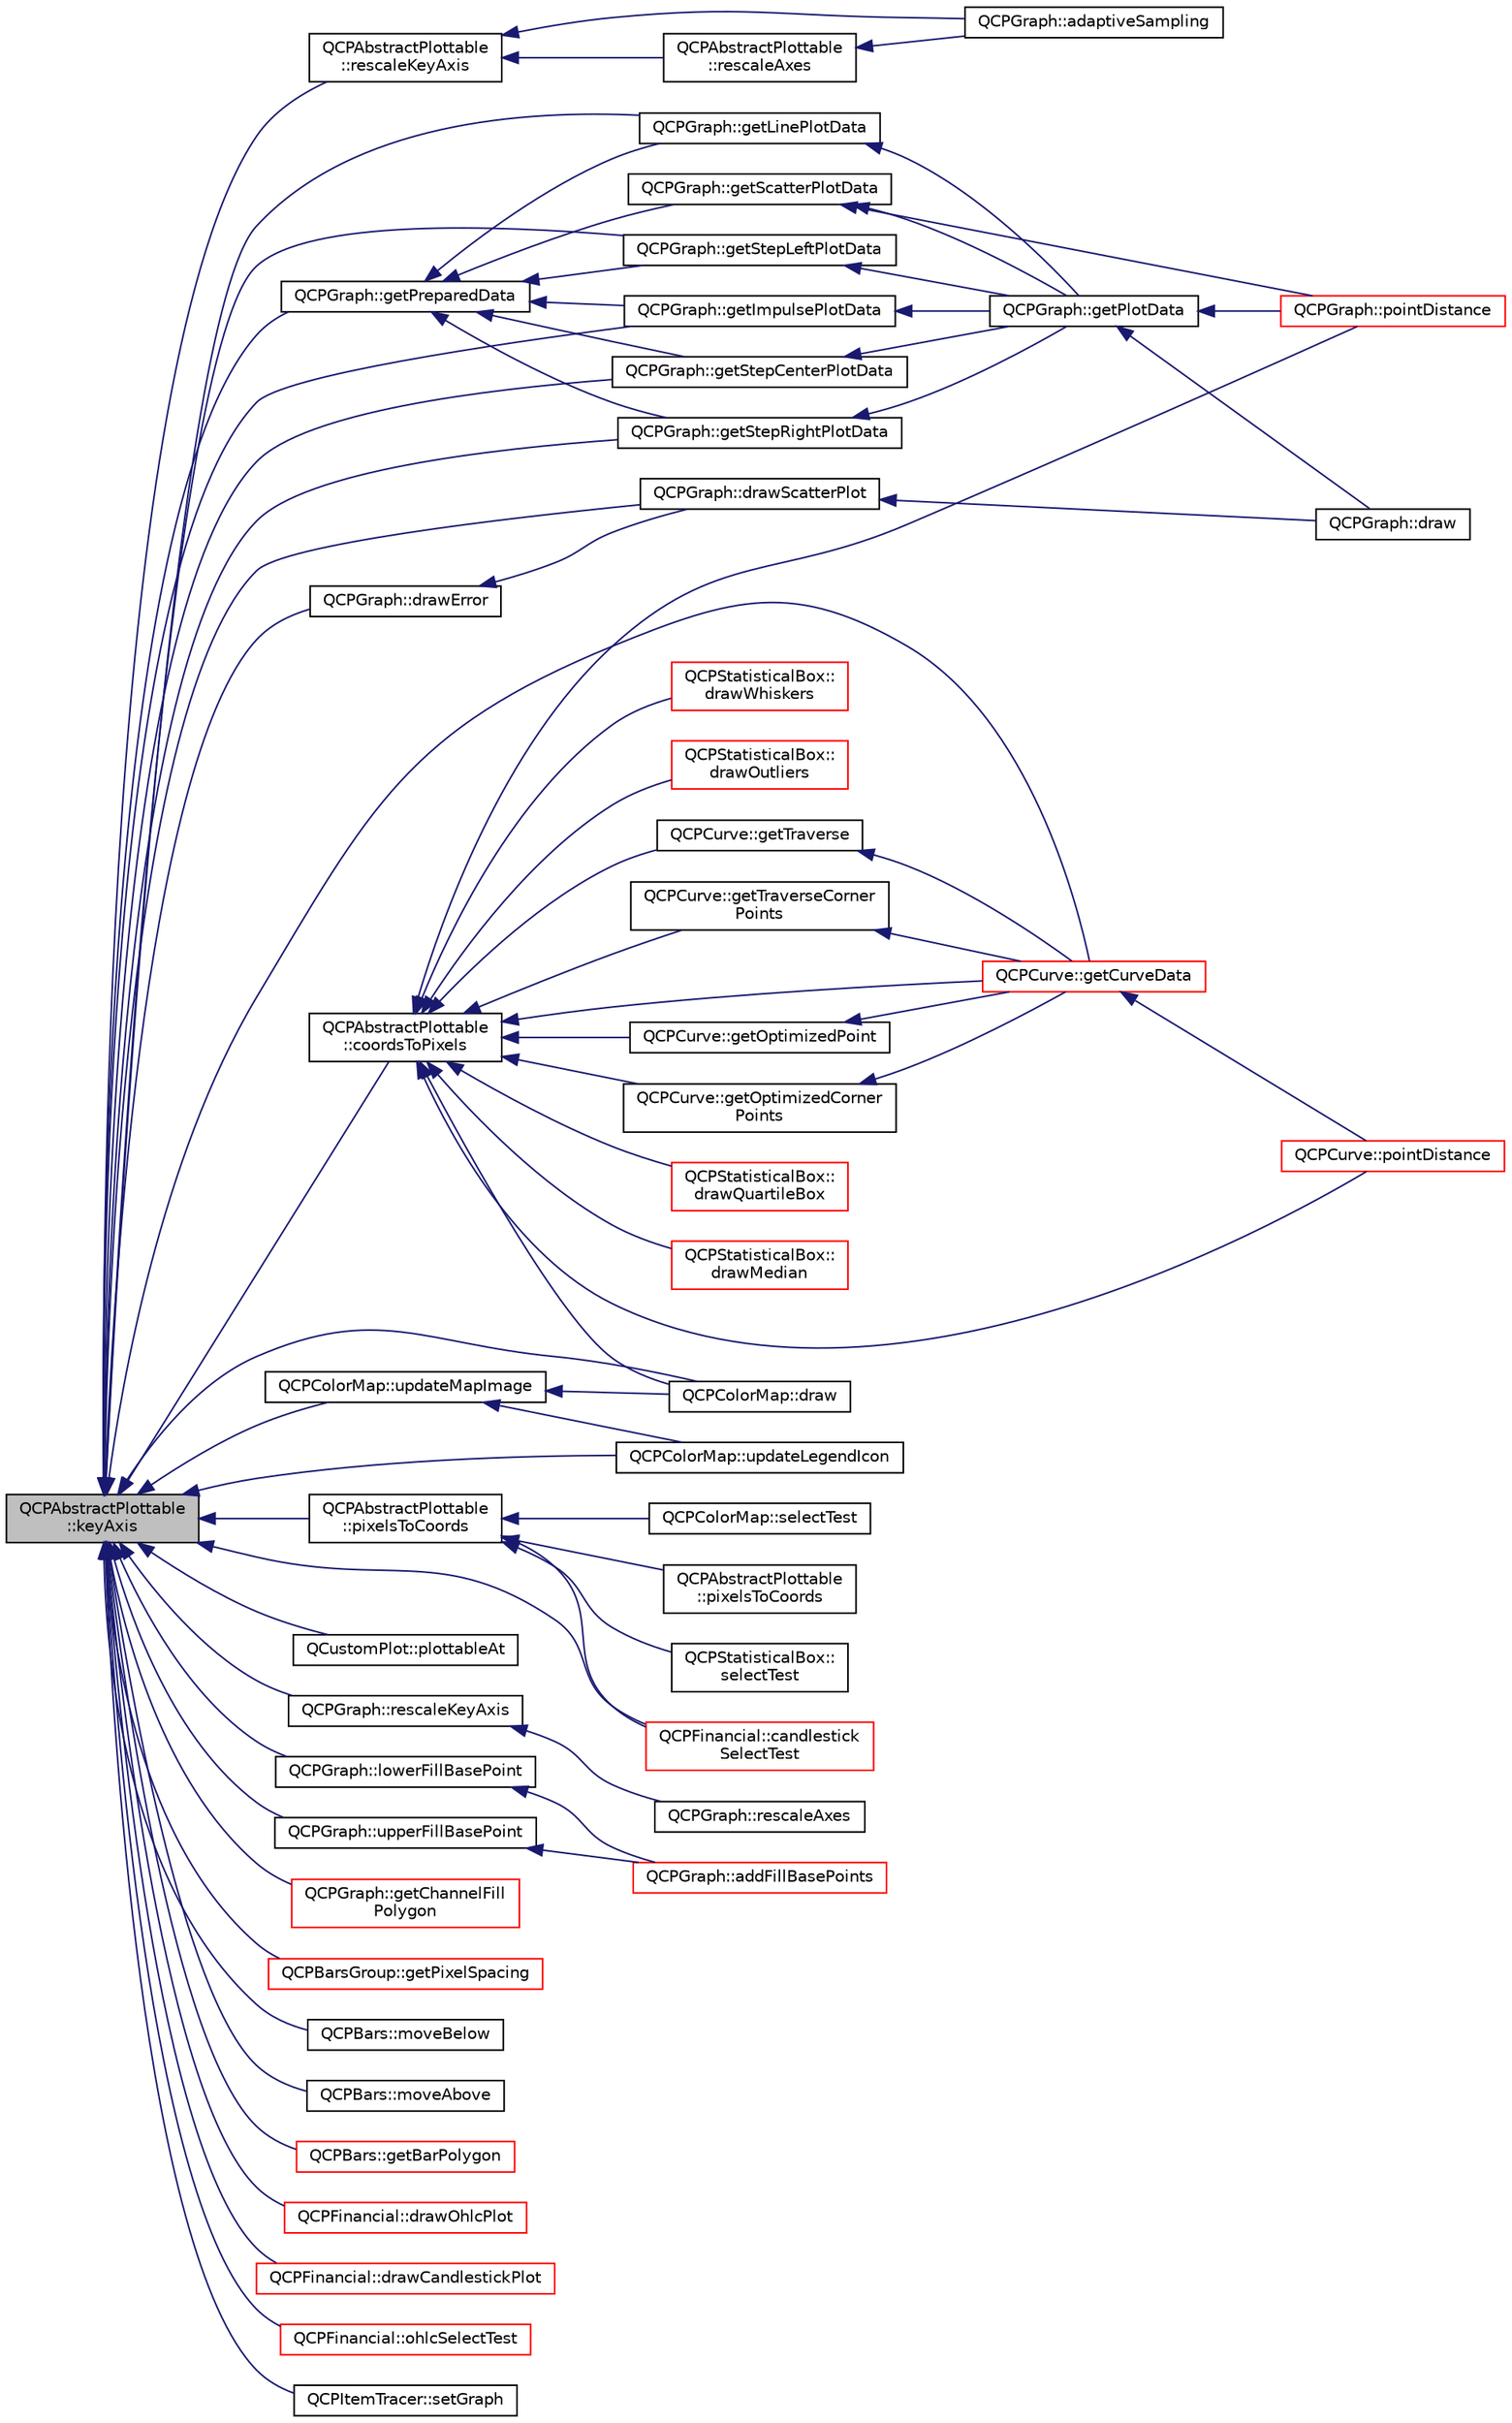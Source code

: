 digraph "QCPAbstractPlottable::keyAxis"
{
  edge [fontname="Helvetica",fontsize="10",labelfontname="Helvetica",labelfontsize="10"];
  node [fontname="Helvetica",fontsize="10",shape=record];
  rankdir="LR";
  Node158 [label="QCPAbstractPlottable\l::keyAxis",height=0.2,width=0.4,color="black", fillcolor="grey75", style="filled", fontcolor="black"];
  Node158 -> Node159 [dir="back",color="midnightblue",fontsize="10",style="solid",fontname="Helvetica"];
  Node159 [label="QCPAbstractPlottable\l::rescaleKeyAxis",height=0.2,width=0.4,color="black", fillcolor="white", style="filled",URL="$d4/d89/class_q_c_p_abstract_plottable.html#ae96b83c961e257da116c6acf9c7da308"];
  Node159 -> Node160 [dir="back",color="midnightblue",fontsize="10",style="solid",fontname="Helvetica"];
  Node160 [label="QCPAbstractPlottable\l::rescaleAxes",height=0.2,width=0.4,color="black", fillcolor="white", style="filled",URL="$d4/d89/class_q_c_p_abstract_plottable.html#a1491c4a606bccd2d09e65e11b79eb882"];
  Node160 -> Node161 [dir="back",color="midnightblue",fontsize="10",style="solid",fontname="Helvetica"];
  Node161 [label="QCPGraph::adaptiveSampling",height=0.2,width=0.4,color="black", fillcolor="white", style="filled",URL="$d2/d4c/class_q_c_p_graph.html#a1ba934b9621270b9a40fcdd2d9ba2adb"];
  Node159 -> Node161 [dir="back",color="midnightblue",fontsize="10",style="solid",fontname="Helvetica"];
  Node158 -> Node162 [dir="back",color="midnightblue",fontsize="10",style="solid",fontname="Helvetica"];
  Node162 [label="QCPAbstractPlottable\l::coordsToPixels",height=0.2,width=0.4,color="black", fillcolor="white", style="filled",URL="$d4/d89/class_q_c_p_abstract_plottable.html#a7ad84a36472441cf1f555c5683d0da93"];
  Node162 -> Node163 [dir="back",color="midnightblue",fontsize="10",style="solid",fontname="Helvetica"];
  Node163 [label="QCPGraph::pointDistance",height=0.2,width=0.4,color="red", fillcolor="white", style="filled",URL="$d2/d4c/class_q_c_p_graph.html#a96146099a5e68f49c7326a765f768da2"];
  Node162 -> Node165 [dir="back",color="midnightblue",fontsize="10",style="solid",fontname="Helvetica"];
  Node165 [label="QCPCurve::getCurveData",height=0.2,width=0.4,color="red", fillcolor="white", style="filled",URL="$d6/d30/class_q_c_p_curve.html#a3ca9d2c315c643f732cc85e20d18b551"];
  Node165 -> Node167 [dir="back",color="midnightblue",fontsize="10",style="solid",fontname="Helvetica"];
  Node167 [label="QCPCurve::pointDistance",height=0.2,width=0.4,color="red", fillcolor="white", style="filled",URL="$d6/d30/class_q_c_p_curve.html#adc3ab8051946f9097cdf7c0707ef1a25"];
  Node162 -> Node169 [dir="back",color="midnightblue",fontsize="10",style="solid",fontname="Helvetica"];
  Node169 [label="QCPCurve::getOptimizedPoint",height=0.2,width=0.4,color="black", fillcolor="white", style="filled",URL="$d6/d30/class_q_c_p_curve.html#ae729c9aef90af9b7463c379cb88459f6"];
  Node169 -> Node165 [dir="back",color="midnightblue",fontsize="10",style="solid",fontname="Helvetica"];
  Node162 -> Node170 [dir="back",color="midnightblue",fontsize="10",style="solid",fontname="Helvetica"];
  Node170 [label="QCPCurve::getOptimizedCorner\lPoints",height=0.2,width=0.4,color="black", fillcolor="white", style="filled",URL="$d6/d30/class_q_c_p_curve.html#a2f1455455d71de9ef9190c50a90f0abc"];
  Node170 -> Node165 [dir="back",color="midnightblue",fontsize="10",style="solid",fontname="Helvetica"];
  Node162 -> Node171 [dir="back",color="midnightblue",fontsize="10",style="solid",fontname="Helvetica"];
  Node171 [label="QCPCurve::getTraverse",height=0.2,width=0.4,color="black", fillcolor="white", style="filled",URL="$d6/d30/class_q_c_p_curve.html#a82a78dffde71e7b9c40217fa7e381057"];
  Node171 -> Node165 [dir="back",color="midnightblue",fontsize="10",style="solid",fontname="Helvetica"];
  Node162 -> Node172 [dir="back",color="midnightblue",fontsize="10",style="solid",fontname="Helvetica"];
  Node172 [label="QCPCurve::getTraverseCorner\lPoints",height=0.2,width=0.4,color="black", fillcolor="white", style="filled",URL="$d6/d30/class_q_c_p_curve.html#a592d6e3dbd42cb8cea35eda889ece1b1"];
  Node172 -> Node165 [dir="back",color="midnightblue",fontsize="10",style="solid",fontname="Helvetica"];
  Node162 -> Node167 [dir="back",color="midnightblue",fontsize="10",style="solid",fontname="Helvetica"];
  Node162 -> Node173 [dir="back",color="midnightblue",fontsize="10",style="solid",fontname="Helvetica"];
  Node173 [label="QCPStatisticalBox::\ldrawQuartileBox",height=0.2,width=0.4,color="red", fillcolor="white", style="filled",URL="$de/d8d/class_q_c_p_statistical_box.html#a699ede353d6a7207d9fb36dd3aabf348"];
  Node162 -> Node175 [dir="back",color="midnightblue",fontsize="10",style="solid",fontname="Helvetica"];
  Node175 [label="QCPStatisticalBox::\ldrawMedian",height=0.2,width=0.4,color="red", fillcolor="white", style="filled",URL="$de/d8d/class_q_c_p_statistical_box.html#a642b90dd4ab5ab6e16188a9230401bcc"];
  Node162 -> Node176 [dir="back",color="midnightblue",fontsize="10",style="solid",fontname="Helvetica"];
  Node176 [label="QCPStatisticalBox::\ldrawWhiskers",height=0.2,width=0.4,color="red", fillcolor="white", style="filled",URL="$de/d8d/class_q_c_p_statistical_box.html#ae64401aa18b9c45d4d33f9b46cf4bbd0"];
  Node162 -> Node177 [dir="back",color="midnightblue",fontsize="10",style="solid",fontname="Helvetica"];
  Node177 [label="QCPStatisticalBox::\ldrawOutliers",height=0.2,width=0.4,color="red", fillcolor="white", style="filled",URL="$de/d8d/class_q_c_p_statistical_box.html#a8550e16af27b4e05d92bb337fb34324f"];
  Node162 -> Node178 [dir="back",color="midnightblue",fontsize="10",style="solid",fontname="Helvetica"];
  Node178 [label="QCPColorMap::draw",height=0.2,width=0.4,color="black", fillcolor="white", style="filled",URL="$df/dea/class_q_c_p_color_map.html#a3b0f45a3177be9522d5e9b8cd8ae122d"];
  Node158 -> Node179 [dir="back",color="midnightblue",fontsize="10",style="solid",fontname="Helvetica"];
  Node179 [label="QCPAbstractPlottable\l::pixelsToCoords",height=0.2,width=0.4,color="black", fillcolor="white", style="filled",URL="$d4/d89/class_q_c_p_abstract_plottable.html#a3903c1120ab5c27e7fa46b597ef267bd"];
  Node179 -> Node180 [dir="back",color="midnightblue",fontsize="10",style="solid",fontname="Helvetica"];
  Node180 [label="QCPAbstractPlottable\l::pixelsToCoords",height=0.2,width=0.4,color="black", fillcolor="white", style="filled",URL="$d4/d89/class_q_c_p_abstract_plottable.html#a28d32c0062b9450847851ffdee1c5f69"];
  Node179 -> Node181 [dir="back",color="midnightblue",fontsize="10",style="solid",fontname="Helvetica"];
  Node181 [label="QCPStatisticalBox::\lselectTest",height=0.2,width=0.4,color="black", fillcolor="white", style="filled",URL="$de/d8d/class_q_c_p_statistical_box.html#a0153ac16326b94450afbca208e3f9961"];
  Node179 -> Node182 [dir="back",color="midnightblue",fontsize="10",style="solid",fontname="Helvetica"];
  Node182 [label="QCPColorMap::selectTest",height=0.2,width=0.4,color="black", fillcolor="white", style="filled",URL="$df/dea/class_q_c_p_color_map.html#aba91ea58b489031157ecb777fe79e309"];
  Node179 -> Node183 [dir="back",color="midnightblue",fontsize="10",style="solid",fontname="Helvetica"];
  Node183 [label="QCPFinancial::candlestick\lSelectTest",height=0.2,width=0.4,color="red", fillcolor="white", style="filled",URL="$da/d7c/class_q_c_p_financial.html#a6fa1e18f18b37d3a0502b97d864a6d15"];
  Node158 -> Node185 [dir="back",color="midnightblue",fontsize="10",style="solid",fontname="Helvetica"];
  Node185 [label="QCustomPlot::plottableAt",height=0.2,width=0.4,color="black", fillcolor="white", style="filled",URL="$dd/d9b/class_q_custom_plot.html#acddbbd8b16dd633f0d94e5a736fbd8cf"];
  Node158 -> Node186 [dir="back",color="midnightblue",fontsize="10",style="solid",fontname="Helvetica"];
  Node186 [label="QCPGraph::rescaleKeyAxis",height=0.2,width=0.4,color="black", fillcolor="white", style="filled",URL="$d2/d4c/class_q_c_p_graph.html#a051fb77b459ba1ae8d65552c67f45e94"];
  Node186 -> Node187 [dir="back",color="midnightblue",fontsize="10",style="solid",fontname="Helvetica"];
  Node187 [label="QCPGraph::rescaleAxes",height=0.2,width=0.4,color="black", fillcolor="white", style="filled",URL="$d2/d4c/class_q_c_p_graph.html#a9c3909d6116e9d03978f057d41174e6a"];
  Node158 -> Node188 [dir="back",color="midnightblue",fontsize="10",style="solid",fontname="Helvetica"];
  Node188 [label="QCPGraph::getLinePlotData",height=0.2,width=0.4,color="black", fillcolor="white", style="filled",URL="$d2/d4c/class_q_c_p_graph.html#a77314984a7af578a66e939db0db48556"];
  Node188 -> Node189 [dir="back",color="midnightblue",fontsize="10",style="solid",fontname="Helvetica"];
  Node189 [label="QCPGraph::getPlotData",height=0.2,width=0.4,color="black", fillcolor="white", style="filled",URL="$d2/d4c/class_q_c_p_graph.html#a5ec495f97b8185ba9712430cb1558f52"];
  Node189 -> Node190 [dir="back",color="midnightblue",fontsize="10",style="solid",fontname="Helvetica"];
  Node190 [label="QCPGraph::draw",height=0.2,width=0.4,color="black", fillcolor="white", style="filled",URL="$d2/d4c/class_q_c_p_graph.html#a659218cc62c2a7786213d9dd429c1c8d"];
  Node189 -> Node163 [dir="back",color="midnightblue",fontsize="10",style="solid",fontname="Helvetica"];
  Node158 -> Node191 [dir="back",color="midnightblue",fontsize="10",style="solid",fontname="Helvetica"];
  Node191 [label="QCPGraph::getStepLeftPlotData",height=0.2,width=0.4,color="black", fillcolor="white", style="filled",URL="$d2/d4c/class_q_c_p_graph.html#a8f8ae9cb4aa312c2085c3f6f298f19d4"];
  Node191 -> Node189 [dir="back",color="midnightblue",fontsize="10",style="solid",fontname="Helvetica"];
  Node158 -> Node192 [dir="back",color="midnightblue",fontsize="10",style="solid",fontname="Helvetica"];
  Node192 [label="QCPGraph::getStepRightPlotData",height=0.2,width=0.4,color="black", fillcolor="white", style="filled",URL="$d2/d4c/class_q_c_p_graph.html#a59fecb135f47db10e14d75018210bf80"];
  Node192 -> Node189 [dir="back",color="midnightblue",fontsize="10",style="solid",fontname="Helvetica"];
  Node158 -> Node193 [dir="back",color="midnightblue",fontsize="10",style="solid",fontname="Helvetica"];
  Node193 [label="QCPGraph::getStepCenterPlotData",height=0.2,width=0.4,color="black", fillcolor="white", style="filled",URL="$d2/d4c/class_q_c_p_graph.html#ab860d67ecc7e2d7253ab1f19032958c2"];
  Node193 -> Node189 [dir="back",color="midnightblue",fontsize="10",style="solid",fontname="Helvetica"];
  Node158 -> Node194 [dir="back",color="midnightblue",fontsize="10",style="solid",fontname="Helvetica"];
  Node194 [label="QCPGraph::getImpulsePlotData",height=0.2,width=0.4,color="black", fillcolor="white", style="filled",URL="$d2/d4c/class_q_c_p_graph.html#aae73c001a78cbe54e55e6779d7a70957"];
  Node194 -> Node189 [dir="back",color="midnightblue",fontsize="10",style="solid",fontname="Helvetica"];
  Node158 -> Node195 [dir="back",color="midnightblue",fontsize="10",style="solid",fontname="Helvetica"];
  Node195 [label="QCPGraph::drawScatterPlot",height=0.2,width=0.4,color="black", fillcolor="white", style="filled",URL="$d2/d4c/class_q_c_p_graph.html#ae1f3edd5eb41aa5782e61673488fd3e0"];
  Node195 -> Node190 [dir="back",color="midnightblue",fontsize="10",style="solid",fontname="Helvetica"];
  Node158 -> Node196 [dir="back",color="midnightblue",fontsize="10",style="solid",fontname="Helvetica"];
  Node196 [label="QCPGraph::getPreparedData",height=0.2,width=0.4,color="black", fillcolor="white", style="filled",URL="$d2/d4c/class_q_c_p_graph.html#ae853c297da9d21b6720d2d1c3b0121bf"];
  Node196 -> Node197 [dir="back",color="midnightblue",fontsize="10",style="solid",fontname="Helvetica"];
  Node197 [label="QCPGraph::getScatterPlotData",height=0.2,width=0.4,color="black", fillcolor="white", style="filled",URL="$d2/d4c/class_q_c_p_graph.html#a6ea929da420e6c104998060d19740ed6"];
  Node197 -> Node189 [dir="back",color="midnightblue",fontsize="10",style="solid",fontname="Helvetica"];
  Node197 -> Node163 [dir="back",color="midnightblue",fontsize="10",style="solid",fontname="Helvetica"];
  Node196 -> Node188 [dir="back",color="midnightblue",fontsize="10",style="solid",fontname="Helvetica"];
  Node196 -> Node191 [dir="back",color="midnightblue",fontsize="10",style="solid",fontname="Helvetica"];
  Node196 -> Node192 [dir="back",color="midnightblue",fontsize="10",style="solid",fontname="Helvetica"];
  Node196 -> Node193 [dir="back",color="midnightblue",fontsize="10",style="solid",fontname="Helvetica"];
  Node196 -> Node194 [dir="back",color="midnightblue",fontsize="10",style="solid",fontname="Helvetica"];
  Node158 -> Node198 [dir="back",color="midnightblue",fontsize="10",style="solid",fontname="Helvetica"];
  Node198 [label="QCPGraph::drawError",height=0.2,width=0.4,color="black", fillcolor="white", style="filled",URL="$d2/d4c/class_q_c_p_graph.html#ab51aeba7e9d29754e58852cfad3436cc"];
  Node198 -> Node195 [dir="back",color="midnightblue",fontsize="10",style="solid",fontname="Helvetica"];
  Node158 -> Node199 [dir="back",color="midnightblue",fontsize="10",style="solid",fontname="Helvetica"];
  Node199 [label="QCPGraph::lowerFillBasePoint",height=0.2,width=0.4,color="black", fillcolor="white", style="filled",URL="$d2/d4c/class_q_c_p_graph.html#ace7c17a07e9aa824853e469816a5aa1c"];
  Node199 -> Node200 [dir="back",color="midnightblue",fontsize="10",style="solid",fontname="Helvetica"];
  Node200 [label="QCPGraph::addFillBasePoints",height=0.2,width=0.4,color="red", fillcolor="white", style="filled",URL="$d2/d4c/class_q_c_p_graph.html#a8e517dcd3baba1b41daed0248841c092"];
  Node158 -> Node202 [dir="back",color="midnightblue",fontsize="10",style="solid",fontname="Helvetica"];
  Node202 [label="QCPGraph::upperFillBasePoint",height=0.2,width=0.4,color="black", fillcolor="white", style="filled",URL="$d2/d4c/class_q_c_p_graph.html#a7a255fc7260d96ed6f9d972839941f93"];
  Node202 -> Node200 [dir="back",color="midnightblue",fontsize="10",style="solid",fontname="Helvetica"];
  Node158 -> Node203 [dir="back",color="midnightblue",fontsize="10",style="solid",fontname="Helvetica"];
  Node203 [label="QCPGraph::getChannelFill\lPolygon",height=0.2,width=0.4,color="red", fillcolor="white", style="filled",URL="$d2/d4c/class_q_c_p_graph.html#add26655bd2338adaa7fc99e27bd06550"];
  Node158 -> Node165 [dir="back",color="midnightblue",fontsize="10",style="solid",fontname="Helvetica"];
  Node158 -> Node204 [dir="back",color="midnightblue",fontsize="10",style="solid",fontname="Helvetica"];
  Node204 [label="QCPBarsGroup::getPixelSpacing",height=0.2,width=0.4,color="red", fillcolor="white", style="filled",URL="$d3/d76/class_q_c_p_bars_group.html#a0beccd41bc3841a4c5b284823bc7d2de"];
  Node158 -> Node211 [dir="back",color="midnightblue",fontsize="10",style="solid",fontname="Helvetica"];
  Node211 [label="QCPBars::moveBelow",height=0.2,width=0.4,color="black", fillcolor="white", style="filled",URL="$d9/d56/class_q_c_p_bars.html#a69fc371346980f19177c3d1ecdad78ee"];
  Node158 -> Node212 [dir="back",color="midnightblue",fontsize="10",style="solid",fontname="Helvetica"];
  Node212 [label="QCPBars::moveAbove",height=0.2,width=0.4,color="black", fillcolor="white", style="filled",URL="$d9/d56/class_q_c_p_bars.html#ac22e00a6a41509538c21b04f0a57318c"];
  Node158 -> Node206 [dir="back",color="midnightblue",fontsize="10",style="solid",fontname="Helvetica"];
  Node206 [label="QCPBars::getBarPolygon",height=0.2,width=0.4,color="red", fillcolor="white", style="filled",URL="$d9/d56/class_q_c_p_bars.html#a3a4ca0069f003929284763caef1856a8"];
  Node158 -> Node213 [dir="back",color="midnightblue",fontsize="10",style="solid",fontname="Helvetica"];
  Node213 [label="QCPColorMap::updateLegendIcon",height=0.2,width=0.4,color="black", fillcolor="white", style="filled",URL="$df/dea/class_q_c_p_color_map.html#a5d8158b62d55fcfeaabcb68ce0083e87"];
  Node158 -> Node214 [dir="back",color="midnightblue",fontsize="10",style="solid",fontname="Helvetica"];
  Node214 [label="QCPColorMap::updateMapImage",height=0.2,width=0.4,color="black", fillcolor="white", style="filled",URL="$df/dea/class_q_c_p_color_map.html#a5efcea591bb5486d968af520a4d43c3a"];
  Node214 -> Node213 [dir="back",color="midnightblue",fontsize="10",style="solid",fontname="Helvetica"];
  Node214 -> Node178 [dir="back",color="midnightblue",fontsize="10",style="solid",fontname="Helvetica"];
  Node158 -> Node178 [dir="back",color="midnightblue",fontsize="10",style="solid",fontname="Helvetica"];
  Node158 -> Node215 [dir="back",color="midnightblue",fontsize="10",style="solid",fontname="Helvetica"];
  Node215 [label="QCPFinancial::drawOhlcPlot",height=0.2,width=0.4,color="red", fillcolor="white", style="filled",URL="$da/d7c/class_q_c_p_financial.html#a3c3007a7434e29d042c77ccf4f497e66"];
  Node158 -> Node217 [dir="back",color="midnightblue",fontsize="10",style="solid",fontname="Helvetica"];
  Node217 [label="QCPFinancial::drawCandlestickPlot",height=0.2,width=0.4,color="red", fillcolor="white", style="filled",URL="$da/d7c/class_q_c_p_financial.html#a71f5081da0e5ab9c40a488ad40cff122"];
  Node158 -> Node218 [dir="back",color="midnightblue",fontsize="10",style="solid",fontname="Helvetica"];
  Node218 [label="QCPFinancial::ohlcSelectTest",height=0.2,width=0.4,color="red", fillcolor="white", style="filled",URL="$da/d7c/class_q_c_p_financial.html#a9df2d86e6ad3b58b51798d720e0f4739"];
  Node158 -> Node183 [dir="back",color="midnightblue",fontsize="10",style="solid",fontname="Helvetica"];
  Node158 -> Node219 [dir="back",color="midnightblue",fontsize="10",style="solid",fontname="Helvetica"];
  Node219 [label="QCPItemTracer::setGraph",height=0.2,width=0.4,color="black", fillcolor="white", style="filled",URL="$d9/da3/class_q_c_p_item_tracer.html#af5886f4ded8dd68cb4f3388f390790c0"];
}
